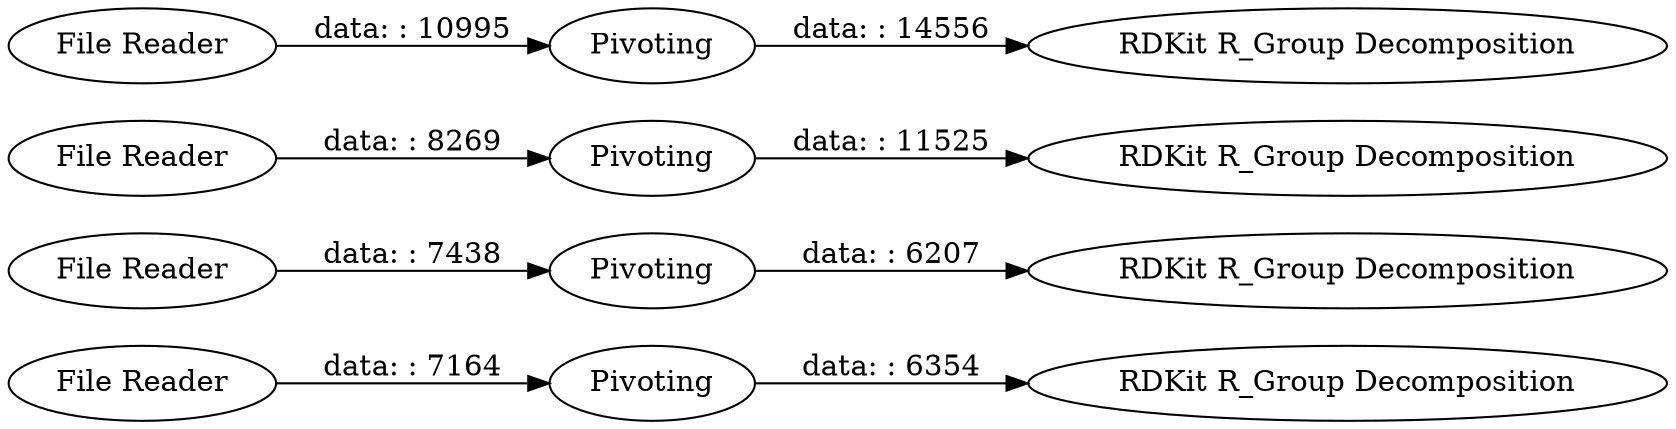 digraph {
	"2557500236231622331_7" [label="File Reader"]
	"2557500236231622331_4" [label="File Reader"]
	"2557500236231622331_10" [label="RDKit R_Group Decomposition"]
	"2557500236231622331_5" [label="RDKit R_Group Decomposition"]
	"2557500236231622331_2" [label="File Reader"]
	"2557500236231622331_6" [label=Pivoting]
	"2557500236231622331_9" [label=Pivoting]
	"2557500236231622331_1" [label="RDKit R_Group Decomposition"]
	"2557500236231622331_12" [label=Pivoting]
	"2557500236231622331_11" [label="File Reader"]
	"2557500236231622331_8" [label="RDKit R_Group Decomposition"]
	"2557500236231622331_3" [label=Pivoting]
	"2557500236231622331_3" -> "2557500236231622331_1" [label="data: : 14556"]
	"2557500236231622331_11" -> "2557500236231622331_12" [label="data: : 8269"]
	"2557500236231622331_7" -> "2557500236231622331_9" [label="data: : 7164"]
	"2557500236231622331_4" -> "2557500236231622331_6" [label="data: : 7438"]
	"2557500236231622331_12" -> "2557500236231622331_10" [label="data: : 11525"]
	"2557500236231622331_2" -> "2557500236231622331_3" [label="data: : 10995"]
	"2557500236231622331_6" -> "2557500236231622331_5" [label="data: : 6207"]
	"2557500236231622331_9" -> "2557500236231622331_8" [label="data: : 6354"]
	rankdir=LR
}
